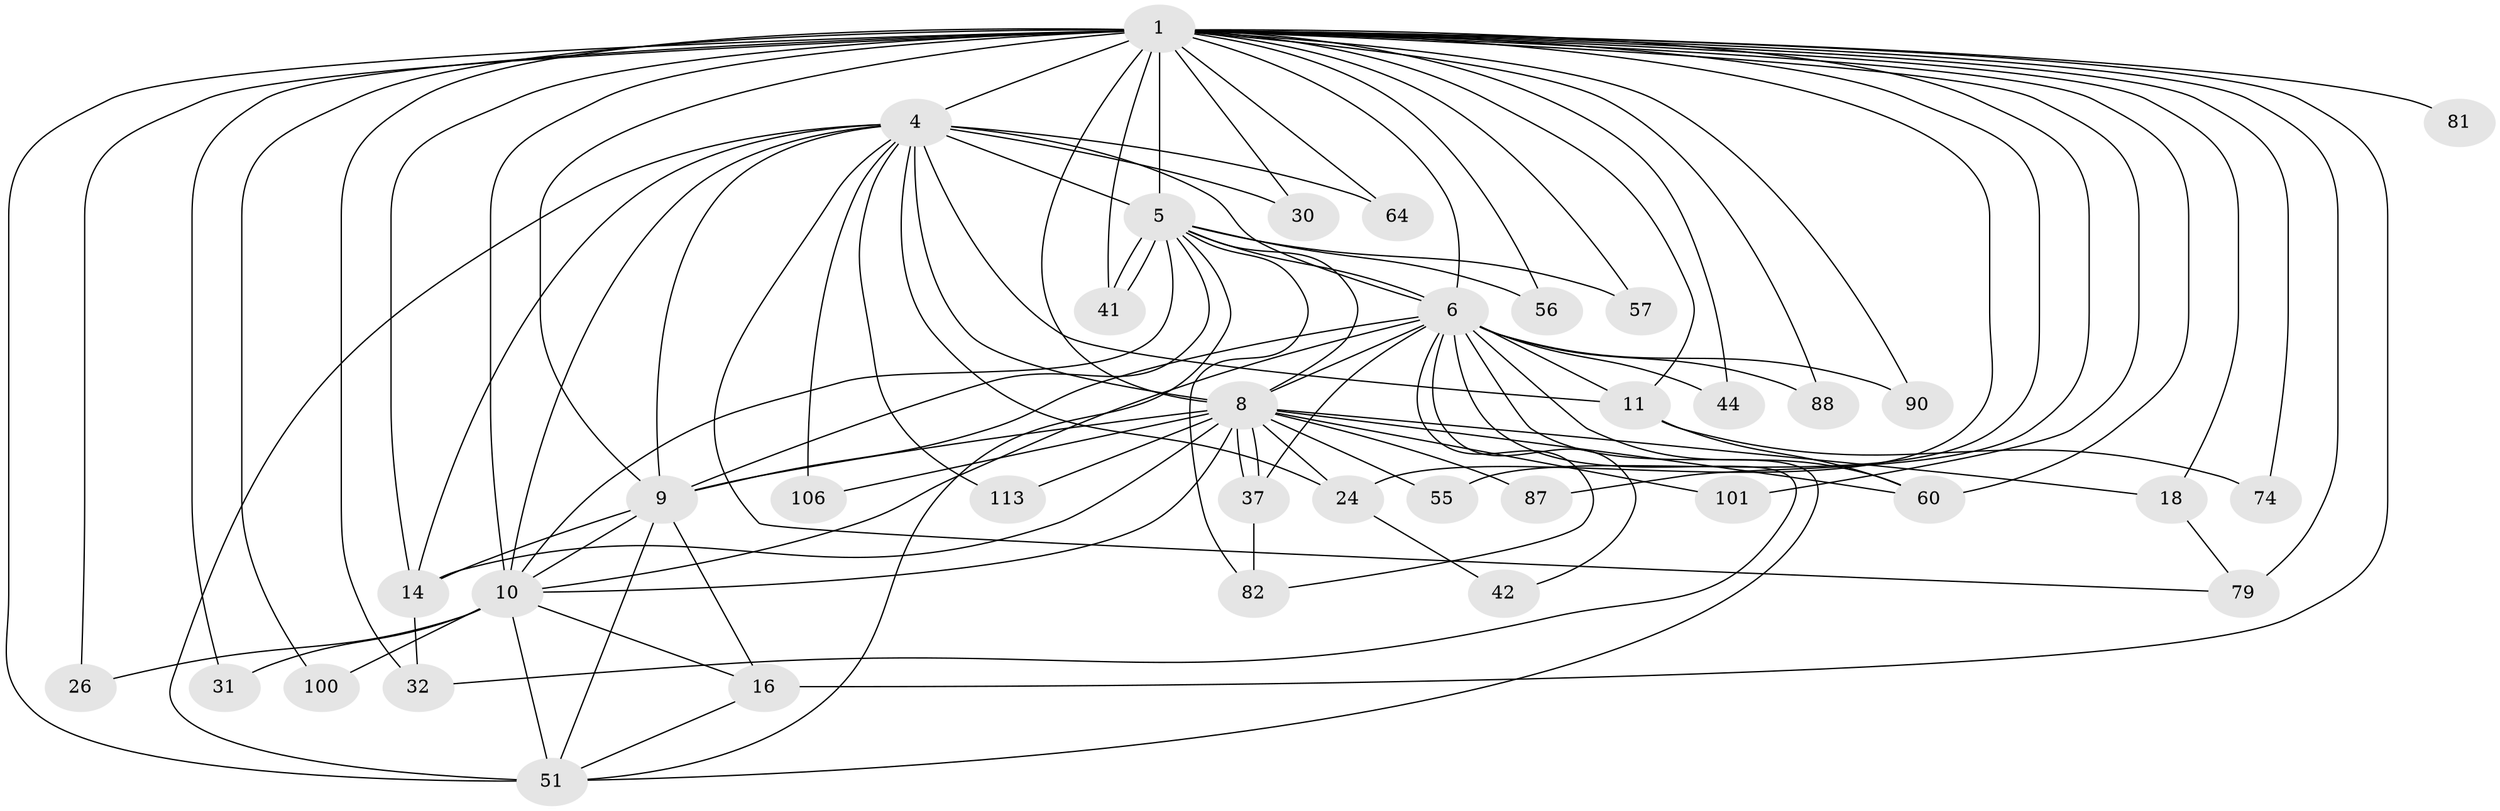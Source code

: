 // original degree distribution, {26: 0.015873015873015872, 18: 0.023809523809523808, 25: 0.023809523809523808, 16: 0.007936507936507936, 28: 0.007936507936507936, 6: 0.023809523809523808, 7: 0.015873015873015872, 4: 0.1349206349206349, 5: 0.023809523809523808, 3: 0.19047619047619047, 2: 0.5238095238095238, 10: 0.007936507936507936}
// Generated by graph-tools (version 1.1) at 2025/17/03/04/25 18:17:33]
// undirected, 37 vertices, 97 edges
graph export_dot {
graph [start="1"]
  node [color=gray90,style=filled];
  1 [super="+2"];
  4 [super="+67+43+28"];
  5 [super="+12+38"];
  6 [super="+52"];
  8 [super="+70"];
  9 [super="+21"];
  10;
  11 [super="+20"];
  14 [super="+17"];
  16 [super="+107"];
  18;
  24 [super="+36"];
  26;
  30 [super="+71"];
  31 [super="+92"];
  32;
  37 [super="+75+49"];
  41;
  42;
  44 [super="+69"];
  51 [super="+104+93+85+80"];
  55;
  56;
  57;
  60 [super="+117"];
  64;
  74;
  79;
  81;
  82 [super="+112"];
  87;
  88;
  90;
  100;
  101;
  106;
  113;
  1 -- 4 [weight=10];
  1 -- 5 [weight=8];
  1 -- 6 [weight=12];
  1 -- 8 [weight=8];
  1 -- 9 [weight=7];
  1 -- 10 [weight=8];
  1 -- 11 [weight=4];
  1 -- 14 [weight=3];
  1 -- 18 [weight=2];
  1 -- 32;
  1 -- 51 [weight=2];
  1 -- 81 [weight=2];
  1 -- 88;
  1 -- 100;
  1 -- 101;
  1 -- 44 [weight=2];
  1 -- 64;
  1 -- 74;
  1 -- 79 [weight=2];
  1 -- 16 [weight=3];
  1 -- 87 [weight=2];
  1 -- 24 [weight=2];
  1 -- 26;
  1 -- 90;
  1 -- 30 [weight=2];
  1 -- 31 [weight=2];
  1 -- 41;
  1 -- 55;
  1 -- 56;
  1 -- 57;
  1 -- 60;
  4 -- 5 [weight=2];
  4 -- 6 [weight=2];
  4 -- 8 [weight=2];
  4 -- 9 [weight=2];
  4 -- 10;
  4 -- 24;
  4 -- 30;
  4 -- 51;
  4 -- 64;
  4 -- 106;
  4 -- 113;
  4 -- 79;
  4 -- 14;
  4 -- 11;
  5 -- 6;
  5 -- 8;
  5 -- 9 [weight=3];
  5 -- 10;
  5 -- 41;
  5 -- 41;
  5 -- 56;
  5 -- 57;
  5 -- 82;
  5 -- 51;
  6 -- 8;
  6 -- 9;
  6 -- 10;
  6 -- 11;
  6 -- 42;
  6 -- 44;
  6 -- 88;
  6 -- 90;
  6 -- 51;
  6 -- 37 [weight=2];
  6 -- 32;
  6 -- 82;
  6 -- 60;
  8 -- 9 [weight=2];
  8 -- 10;
  8 -- 14;
  8 -- 18;
  8 -- 24;
  8 -- 37;
  8 -- 37;
  8 -- 55;
  8 -- 60;
  8 -- 87;
  8 -- 101;
  8 -- 106;
  8 -- 113;
  9 -- 10;
  9 -- 51;
  9 -- 16;
  9 -- 14;
  10 -- 16;
  10 -- 26;
  10 -- 100;
  10 -- 51;
  10 -- 31;
  11 -- 74;
  11 -- 60;
  14 -- 32 [weight=2];
  16 -- 51;
  18 -- 79;
  24 -- 42;
  37 -- 82;
}
